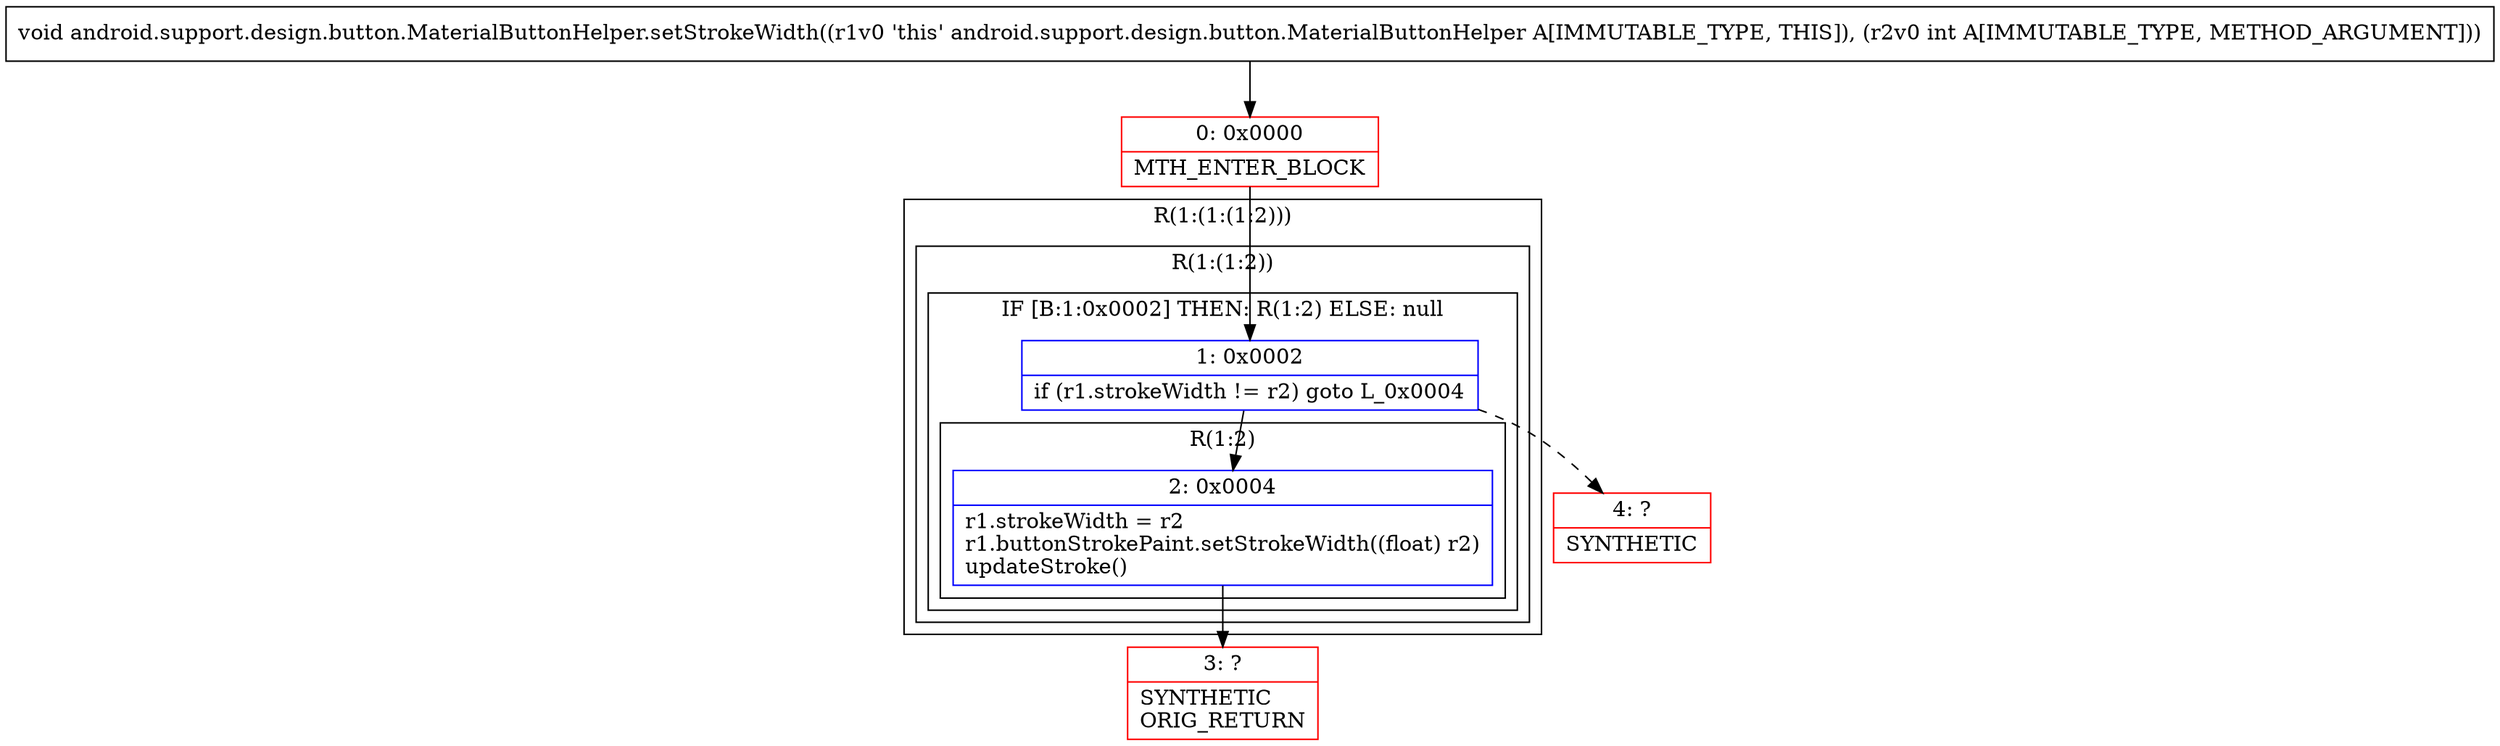 digraph "CFG forandroid.support.design.button.MaterialButtonHelper.setStrokeWidth(I)V" {
subgraph cluster_Region_1304677724 {
label = "R(1:(1:(1:2)))";
node [shape=record,color=blue];
subgraph cluster_Region_701450337 {
label = "R(1:(1:2))";
node [shape=record,color=blue];
subgraph cluster_IfRegion_2076645610 {
label = "IF [B:1:0x0002] THEN: R(1:2) ELSE: null";
node [shape=record,color=blue];
Node_1 [shape=record,label="{1\:\ 0x0002|if (r1.strokeWidth != r2) goto L_0x0004\l}"];
subgraph cluster_Region_2038049761 {
label = "R(1:2)";
node [shape=record,color=blue];
Node_2 [shape=record,label="{2\:\ 0x0004|r1.strokeWidth = r2\lr1.buttonStrokePaint.setStrokeWidth((float) r2)\lupdateStroke()\l}"];
}
}
}
}
Node_0 [shape=record,color=red,label="{0\:\ 0x0000|MTH_ENTER_BLOCK\l}"];
Node_3 [shape=record,color=red,label="{3\:\ ?|SYNTHETIC\lORIG_RETURN\l}"];
Node_4 [shape=record,color=red,label="{4\:\ ?|SYNTHETIC\l}"];
MethodNode[shape=record,label="{void android.support.design.button.MaterialButtonHelper.setStrokeWidth((r1v0 'this' android.support.design.button.MaterialButtonHelper A[IMMUTABLE_TYPE, THIS]), (r2v0 int A[IMMUTABLE_TYPE, METHOD_ARGUMENT])) }"];
MethodNode -> Node_0;
Node_1 -> Node_2;
Node_1 -> Node_4[style=dashed];
Node_2 -> Node_3;
Node_0 -> Node_1;
}

